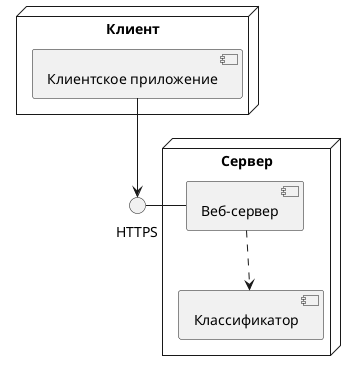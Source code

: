@startuml
'physical-view'

node Клиент {
  [Клиентское приложение]
}

node Сервер {
  [Веб-сервер]
  [Классификатор]
}

[Веб-сервер] ..> [Классификатор]
HTTPS - [Веб-сервер]
[Клиентское приложение] --> HTTPS

@enduml